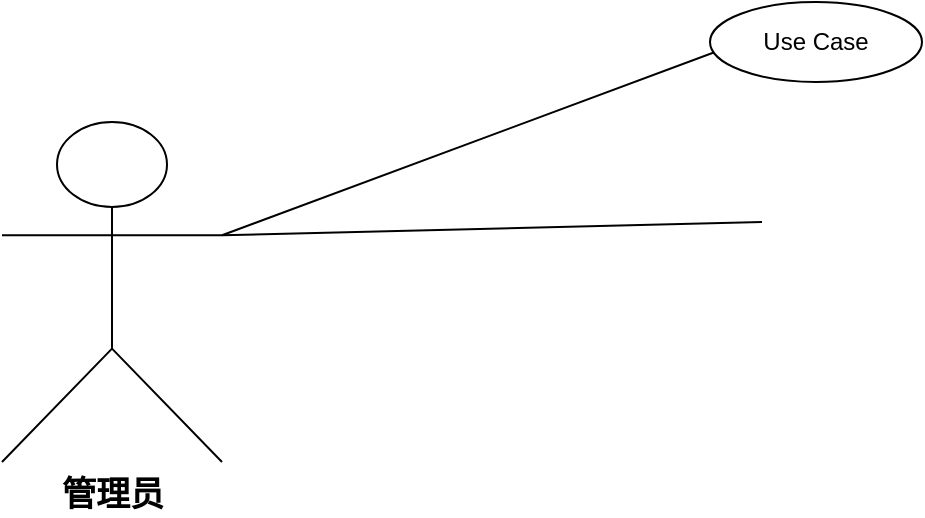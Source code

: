 <mxfile version="26.0.16">
  <diagram name="第 1 页" id="CN1bkAVNUNSqw8Xy8RyV">
    <mxGraphModel dx="1042" dy="569" grid="1" gridSize="10" guides="1" tooltips="1" connect="1" arrows="1" fold="1" page="1" pageScale="1" pageWidth="827" pageHeight="1169" math="0" shadow="0">
      <root>
        <mxCell id="0" />
        <mxCell id="1" parent="0" />
        <mxCell id="QEaZHgUkLbksLli4Bhi8-1" value="管理员" style="shape=umlActor;verticalLabelPosition=bottom;verticalAlign=top;html=1;labelPosition=center;align=center;fontStyle=1;horizontal=1;fontSize=17;" vertex="1" parent="1">
          <mxGeometry x="60" y="270" width="110" height="170" as="geometry" />
        </mxCell>
        <mxCell id="QEaZHgUkLbksLli4Bhi8-11" value="" style="endArrow=none;html=1;rounded=0;exitX=1;exitY=0.333;exitDx=0;exitDy=0;exitPerimeter=0;" edge="1" parent="1" source="QEaZHgUkLbksLli4Bhi8-1">
          <mxGeometry width="50" height="50" relative="1" as="geometry">
            <mxPoint x="170" y="330" as="sourcePoint" />
            <mxPoint x="430" y="230" as="targetPoint" />
          </mxGeometry>
        </mxCell>
        <mxCell id="QEaZHgUkLbksLli4Bhi8-15" value="" style="endArrow=none;html=1;rounded=0;exitX=1;exitY=0.333;exitDx=0;exitDy=0;exitPerimeter=0;" edge="1" parent="1" source="QEaZHgUkLbksLli4Bhi8-1">
          <mxGeometry width="50" height="50" relative="1" as="geometry">
            <mxPoint x="180" y="330" as="sourcePoint" />
            <mxPoint x="440" y="320" as="targetPoint" />
          </mxGeometry>
        </mxCell>
        <mxCell id="QEaZHgUkLbksLli4Bhi8-16" value="Use Case" style="ellipse;whiteSpace=wrap;html=1;" vertex="1" parent="1">
          <mxGeometry x="414" y="210" width="106" height="40" as="geometry" />
        </mxCell>
      </root>
    </mxGraphModel>
  </diagram>
</mxfile>
